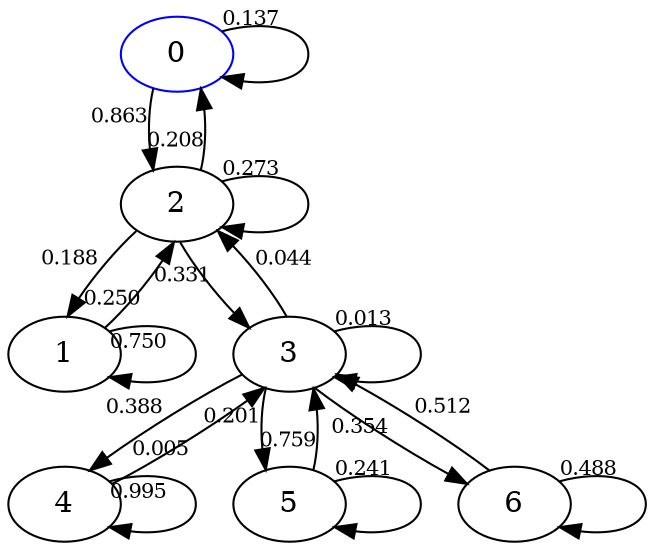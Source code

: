digraph "" {
	graph [len=4,
		nodesep=0.5
	];
	0	[color=blue];
	0 -> 0	[fontsize=10.0,
		len=2,
		weight=1,
		xlabel=0.137];
	0 -> 2	[fontsize=10.0,
		len=2,
		weight=1,
		xlabel=0.863];
	1 -> 1	[fontsize=10.0,
		len=2,
		weight=1,
		xlabel=0.750];
	1 -> 2	[fontsize=10.0,
		len=2,
		weight=1,
		xlabel=0.250];
	2 -> 0	[fontsize=10.0,
		len=2,
		weight=1,
		xlabel=0.208];
	2 -> 1	[fontsize=10.0,
		len=2,
		weight=1,
		xlabel=0.188];
	2 -> 2	[fontsize=10.0,
		len=2,
		weight=1,
		xlabel=0.273];
	2 -> 3	[fontsize=10.0,
		len=2,
		weight=1,
		xlabel=0.331];
	3 -> 2	[fontsize=10.0,
		len=2,
		weight=1,
		xlabel=0.044];
	3 -> 3	[fontsize=10.0,
		len=2,
		weight=1,
		xlabel=0.013];
	3 -> 4	[fontsize=10.0,
		len=2,
		weight=1,
		xlabel=0.388];
	3 -> 5	[fontsize=10.0,
		len=2,
		weight=1,
		xlabel=0.201];
	3 -> 6	[fontsize=10.0,
		len=2,
		weight=1,
		xlabel=0.354];
	4 -> 3	[fontsize=10.0,
		len=2,
		weight=1,
		xlabel=0.005];
	4 -> 4	[fontsize=10.0,
		len=2,
		weight=1,
		xlabel=0.995];
	5 -> 3	[fontsize=10.0,
		len=2,
		weight=1,
		xlabel=0.759];
	5 -> 5	[fontsize=10.0,
		len=2,
		weight=1,
		xlabel=0.241];
	6 -> 3	[fontsize=10.0,
		len=2,
		weight=1,
		xlabel=0.512];
	6 -> 6	[fontsize=10.0,
		len=2,
		weight=1,
		xlabel=0.488];
}

